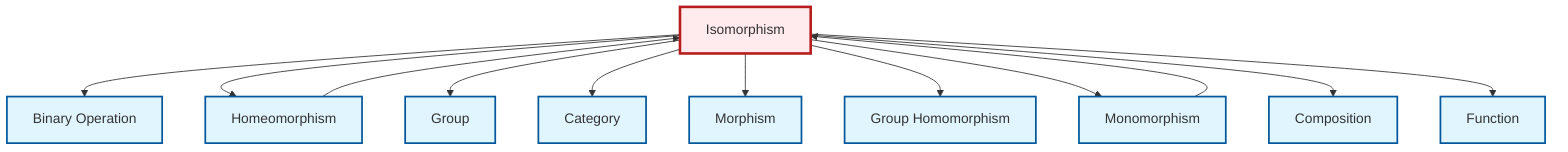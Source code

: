 graph TD
    classDef definition fill:#e1f5fe,stroke:#01579b,stroke-width:2px
    classDef theorem fill:#f3e5f5,stroke:#4a148c,stroke-width:2px
    classDef axiom fill:#fff3e0,stroke:#e65100,stroke-width:2px
    classDef example fill:#e8f5e9,stroke:#1b5e20,stroke-width:2px
    classDef current fill:#ffebee,stroke:#b71c1c,stroke-width:3px
    def-category["Category"]:::definition
    def-composition["Composition"]:::definition
    def-function["Function"]:::definition
    def-binary-operation["Binary Operation"]:::definition
    def-homomorphism["Group Homomorphism"]:::definition
    def-isomorphism["Isomorphism"]:::definition
    def-morphism["Morphism"]:::definition
    def-homeomorphism["Homeomorphism"]:::definition
    def-monomorphism["Monomorphism"]:::definition
    def-group["Group"]:::definition
    def-isomorphism --> def-binary-operation
    def-isomorphism --> def-homeomorphism
    def-isomorphism --> def-group
    def-isomorphism --> def-category
    def-monomorphism --> def-isomorphism
    def-isomorphism --> def-morphism
    def-isomorphism --> def-homomorphism
    def-isomorphism --> def-monomorphism
    def-homeomorphism --> def-isomorphism
    def-isomorphism --> def-composition
    def-isomorphism --> def-function
    class def-isomorphism current
